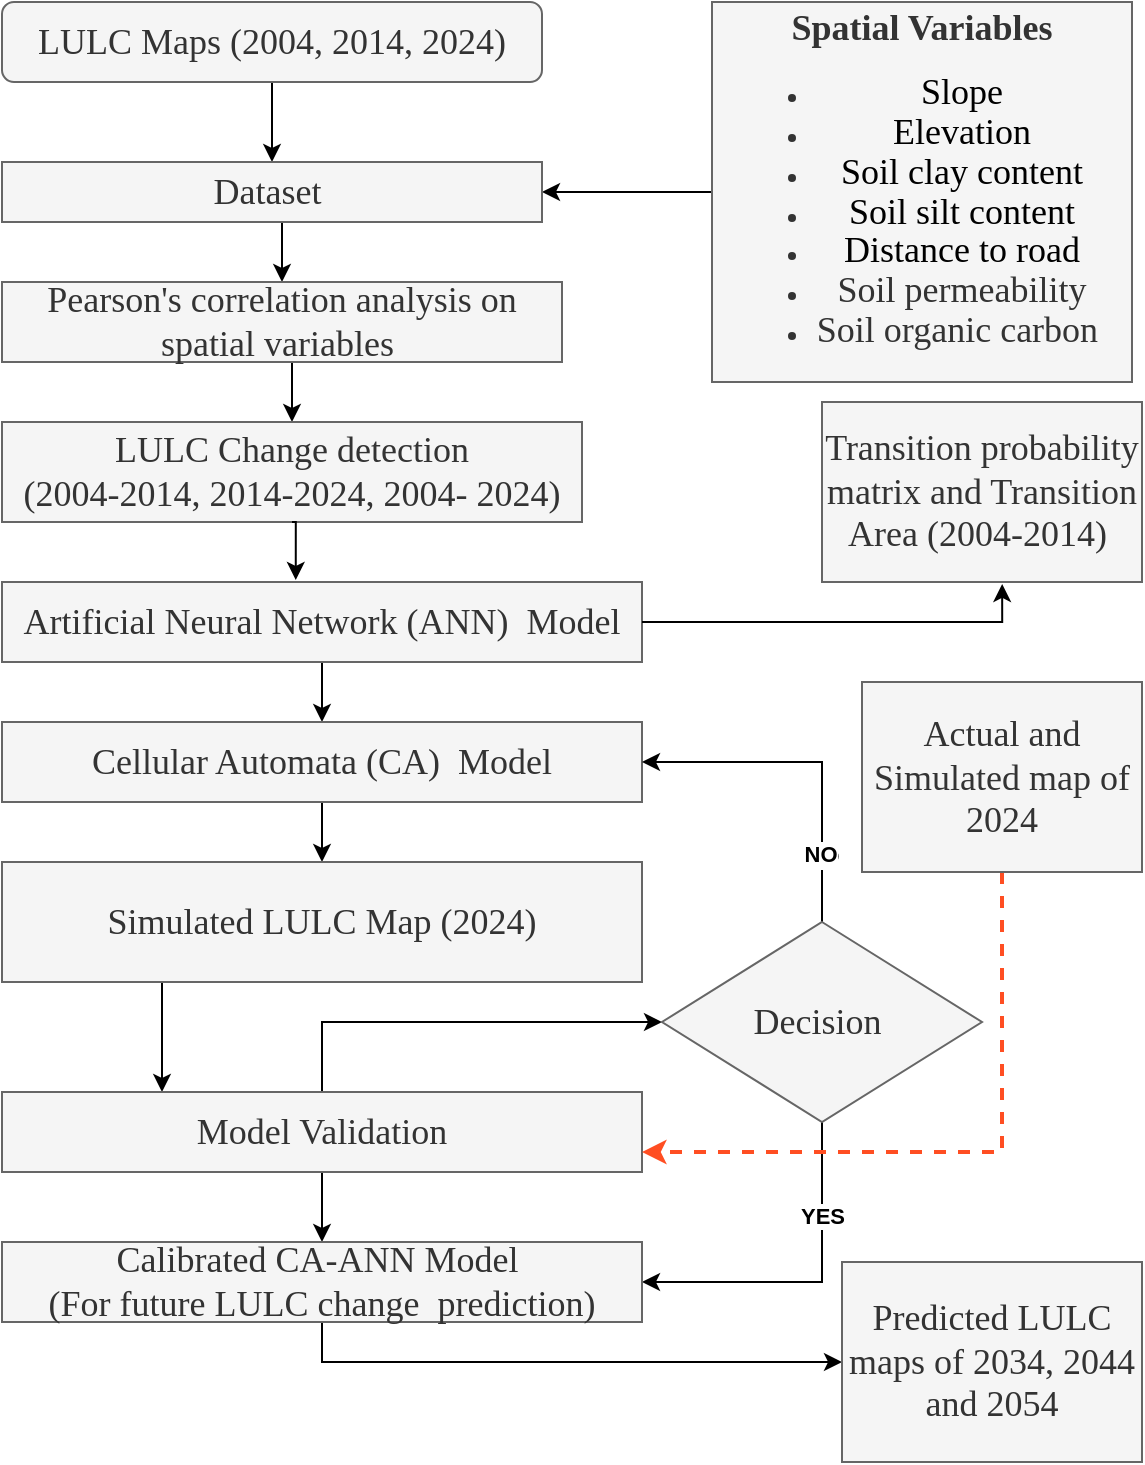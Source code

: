 <mxfile version="27.1.5">
  <diagram name="Page-1" id="OPk5kjBwi-IAKE08nCbM">
    <mxGraphModel dx="872" dy="439" grid="1" gridSize="10" guides="1" tooltips="1" connect="1" arrows="1" fold="1" page="1" pageScale="1" pageWidth="827" pageHeight="1169" math="0" shadow="0">
      <root>
        <mxCell id="0" />
        <mxCell id="1" parent="0" />
        <mxCell id="sF47fYD3JDqUzg65mBdj-51" style="edgeStyle=orthogonalEdgeStyle;rounded=0;orthogonalLoop=1;jettySize=auto;html=1;exitX=0.5;exitY=1;exitDx=0;exitDy=0;" edge="1" parent="1" source="sF47fYD3JDqUzg65mBdj-2" target="sF47fYD3JDqUzg65mBdj-4">
          <mxGeometry relative="1" as="geometry" />
        </mxCell>
        <mxCell id="sF47fYD3JDqUzg65mBdj-2" value="&lt;font face=&quot;Times New Roman&quot; style=&quot;font-size: 18px;&quot;&gt;LULC Maps (2004, 2014, 2024)&lt;/font&gt;" style="rounded=1;whiteSpace=wrap;html=1;fillColor=#f5f5f5;fontColor=#333333;strokeColor=#666666;" vertex="1" parent="1">
          <mxGeometry x="120" y="40" width="270" height="40" as="geometry" />
        </mxCell>
        <mxCell id="sF47fYD3JDqUzg65mBdj-21" style="edgeStyle=orthogonalEdgeStyle;rounded=0;orthogonalLoop=1;jettySize=auto;html=1;exitX=0;exitY=0.5;exitDx=0;exitDy=0;entryX=1;entryY=0.5;entryDx=0;entryDy=0;" edge="1" parent="1" source="sF47fYD3JDqUzg65mBdj-3" target="sF47fYD3JDqUzg65mBdj-4">
          <mxGeometry relative="1" as="geometry" />
        </mxCell>
        <mxCell id="sF47fYD3JDqUzg65mBdj-3" value="&lt;div style=&quot;line-height: 110%;&quot;&gt;&lt;b&gt;&lt;font style=&quot;font-size: 18px; line-height: 110%;&quot; face=&quot;Times New Roman&quot;&gt;Spatial Variables&lt;/font&gt;&lt;/b&gt;&lt;div&gt;&lt;ul&gt;&lt;li&gt;&lt;span style=&quot;background-color: transparent; color: light-dark(rgb(0, 0, 0), rgb(255, 255, 255));&quot;&gt;&lt;font style=&quot;font-size: 18px; line-height: 110%;&quot; face=&quot;Times New Roman&quot;&gt;Slope&lt;/font&gt;&lt;/span&gt;&lt;/li&gt;&lt;li&gt;&lt;span style=&quot;background-color: transparent; color: light-dark(rgb(0, 0, 0), rgb(255, 255, 255));&quot;&gt;&lt;font style=&quot;font-size: 18px; line-height: 110%;&quot; face=&quot;Times New Roman&quot;&gt;Elevation&lt;/font&gt;&lt;/span&gt;&lt;/li&gt;&lt;li&gt;&lt;span style=&quot;background-color: transparent; color: light-dark(rgb(0, 0, 0), rgb(255, 255, 255));&quot;&gt;&lt;font style=&quot;font-size: 18px; line-height: 110%;&quot; face=&quot;Times New Roman&quot;&gt;Soil clay content&lt;/font&gt;&lt;/span&gt;&lt;/li&gt;&lt;li&gt;&lt;span style=&quot;background-color: transparent; color: light-dark(rgb(0, 0, 0), rgb(255, 255, 255));&quot;&gt;&lt;font style=&quot;font-size: 18px; line-height: 110%;&quot; face=&quot;Times New Roman&quot;&gt;Soil silt content&lt;/font&gt;&lt;/span&gt;&lt;/li&gt;&lt;li&gt;&lt;span style=&quot;background-color: transparent; color: light-dark(rgb(0, 0, 0), rgb(255, 255, 255));&quot;&gt;&lt;font style=&quot;font-size: 18px; line-height: 110%;&quot; face=&quot;Times New Roman&quot;&gt;Distance to road&lt;/font&gt;&lt;/span&gt;&lt;/li&gt;&lt;li&gt;&lt;font style=&quot;font-size: 18px; line-height: 110%;&quot; face=&quot;Times New Roman&quot;&gt;Soil permeability&lt;/font&gt;&lt;/li&gt;&lt;li&gt;&lt;font style=&quot;font-size: 18px; line-height: 110%;&quot; face=&quot;Times New Roman&quot;&gt;Soil organic carbon&amp;nbsp;&lt;/font&gt;&lt;/li&gt;&lt;/ul&gt;&lt;/div&gt;&lt;/div&gt;" style="rounded=0;whiteSpace=wrap;html=1;fillColor=#f5f5f5;fontColor=#333333;strokeColor=#666666;" vertex="1" parent="1">
          <mxGeometry x="475" y="40" width="210" height="190" as="geometry" />
        </mxCell>
        <mxCell id="sF47fYD3JDqUzg65mBdj-22" style="edgeStyle=orthogonalEdgeStyle;rounded=0;orthogonalLoop=1;jettySize=auto;html=1;exitX=0.5;exitY=1;exitDx=0;exitDy=0;entryX=0.5;entryY=0;entryDx=0;entryDy=0;" edge="1" parent="1" source="sF47fYD3JDqUzg65mBdj-4" target="sF47fYD3JDqUzg65mBdj-5">
          <mxGeometry relative="1" as="geometry" />
        </mxCell>
        <mxCell id="sF47fYD3JDqUzg65mBdj-4" value="&lt;font face=&quot;Times New Roman&quot; style=&quot;font-size: 18px;&quot;&gt;Dataset&amp;nbsp;&lt;/font&gt;" style="rounded=0;whiteSpace=wrap;html=1;fillColor=#f5f5f5;fontColor=#333333;strokeColor=#666666;" vertex="1" parent="1">
          <mxGeometry x="120" y="120" width="270" height="30" as="geometry" />
        </mxCell>
        <mxCell id="sF47fYD3JDqUzg65mBdj-23" style="edgeStyle=orthogonalEdgeStyle;rounded=0;orthogonalLoop=1;jettySize=auto;html=1;exitX=0.5;exitY=1;exitDx=0;exitDy=0;entryX=0.5;entryY=0;entryDx=0;entryDy=0;" edge="1" parent="1" source="sF47fYD3JDqUzg65mBdj-5" target="sF47fYD3JDqUzg65mBdj-6">
          <mxGeometry relative="1" as="geometry" />
        </mxCell>
        <mxCell id="sF47fYD3JDqUzg65mBdj-5" value="&lt;font style=&quot;font-size: 18px;&quot; face=&quot;Times New Roman&quot;&gt;Pearson&#39;s correlation analysis on spatial variables&amp;nbsp;&lt;/font&gt;" style="rounded=0;whiteSpace=wrap;html=1;fillColor=#f5f5f5;fontColor=#333333;strokeColor=#666666;" vertex="1" parent="1">
          <mxGeometry x="120" y="180" width="280" height="40" as="geometry" />
        </mxCell>
        <mxCell id="sF47fYD3JDqUzg65mBdj-6" value="&lt;font face=&quot;Times New Roman&quot; style=&quot;font-size: 18px; font-weight: normal;&quot;&gt;LULC Change detection&lt;br&gt;(2004-2014, 2014-2024, 2004- 2024)&lt;/font&gt;" style="rounded=0;whiteSpace=wrap;html=1;fontStyle=1;fillColor=#f5f5f5;fontColor=#333333;strokeColor=#666666;" vertex="1" parent="1">
          <mxGeometry x="120" y="250" width="290" height="50" as="geometry" />
        </mxCell>
        <mxCell id="sF47fYD3JDqUzg65mBdj-26" style="edgeStyle=orthogonalEdgeStyle;rounded=0;orthogonalLoop=1;jettySize=auto;html=1;exitX=0.5;exitY=1;exitDx=0;exitDy=0;entryX=0.5;entryY=0;entryDx=0;entryDy=0;" edge="1" parent="1" source="sF47fYD3JDqUzg65mBdj-8" target="sF47fYD3JDqUzg65mBdj-10">
          <mxGeometry relative="1" as="geometry" />
        </mxCell>
        <mxCell id="sF47fYD3JDqUzg65mBdj-8" value="&lt;font style=&quot;font-size: 18px; font-weight: normal;&quot; face=&quot;Times New Roman&quot;&gt;Artificial Neural Network (ANN)&amp;nbsp; Model&lt;/font&gt;" style="rounded=0;whiteSpace=wrap;html=1;fontStyle=1;fillColor=#f5f5f5;fontColor=#333333;strokeColor=#666666;" vertex="1" parent="1">
          <mxGeometry x="120" y="330" width="320" height="40" as="geometry" />
        </mxCell>
        <mxCell id="sF47fYD3JDqUzg65mBdj-9" value="&lt;font face=&quot;Times New Roman&quot; style=&quot;font-size: 18px; font-weight: normal;&quot;&gt;Transition probability matrix and Transition Area (2004-2014)&amp;nbsp;&lt;/font&gt;" style="rounded=0;whiteSpace=wrap;html=1;fontStyle=1;fillColor=#f5f5f5;fontColor=#333333;strokeColor=#666666;" vertex="1" parent="1">
          <mxGeometry x="530" y="240" width="160" height="90" as="geometry" />
        </mxCell>
        <mxCell id="sF47fYD3JDqUzg65mBdj-27" style="edgeStyle=orthogonalEdgeStyle;rounded=0;orthogonalLoop=1;jettySize=auto;html=1;exitX=0.5;exitY=1;exitDx=0;exitDy=0;entryX=0.5;entryY=0;entryDx=0;entryDy=0;" edge="1" parent="1" source="sF47fYD3JDqUzg65mBdj-10" target="sF47fYD3JDqUzg65mBdj-13">
          <mxGeometry relative="1" as="geometry" />
        </mxCell>
        <mxCell id="sF47fYD3JDqUzg65mBdj-10" value="&lt;font face=&quot;Times New Roman&quot; style=&quot;font-size: 18px; font-weight: normal;&quot;&gt;Cellular Automata (CA)&amp;nbsp; Model&lt;/font&gt;" style="rounded=0;whiteSpace=wrap;html=1;fontStyle=1;fillColor=#f5f5f5;fontColor=#333333;strokeColor=#666666;" vertex="1" parent="1">
          <mxGeometry x="120" y="400" width="320" height="40" as="geometry" />
        </mxCell>
        <mxCell id="sF47fYD3JDqUzg65mBdj-37" style="edgeStyle=orthogonalEdgeStyle;rounded=0;orthogonalLoop=1;jettySize=auto;html=1;exitX=0.25;exitY=1;exitDx=0;exitDy=0;entryX=0.25;entryY=0;entryDx=0;entryDy=0;" edge="1" parent="1" source="sF47fYD3JDqUzg65mBdj-13" target="sF47fYD3JDqUzg65mBdj-14">
          <mxGeometry relative="1" as="geometry" />
        </mxCell>
        <mxCell id="sF47fYD3JDqUzg65mBdj-13" value="&lt;font face=&quot;Times New Roman&quot; style=&quot;font-size: 18px; font-weight: normal;&quot;&gt;Simulated LULC Map (2024)&lt;/font&gt;" style="rounded=0;whiteSpace=wrap;html=1;fontStyle=1;fillColor=#f5f5f5;fontColor=#333333;strokeColor=#666666;" vertex="1" parent="1">
          <mxGeometry x="120" y="470" width="320" height="60" as="geometry" />
        </mxCell>
        <mxCell id="sF47fYD3JDqUzg65mBdj-32" style="edgeStyle=orthogonalEdgeStyle;rounded=0;orthogonalLoop=1;jettySize=auto;html=1;exitX=0.5;exitY=0;exitDx=0;exitDy=0;entryX=0;entryY=0.5;entryDx=0;entryDy=0;" edge="1" parent="1" source="sF47fYD3JDqUzg65mBdj-14" target="sF47fYD3JDqUzg65mBdj-15">
          <mxGeometry relative="1" as="geometry" />
        </mxCell>
        <mxCell id="sF47fYD3JDqUzg65mBdj-46" style="edgeStyle=orthogonalEdgeStyle;rounded=0;orthogonalLoop=1;jettySize=auto;html=1;exitX=0.5;exitY=1;exitDx=0;exitDy=0;entryX=0.5;entryY=0;entryDx=0;entryDy=0;" edge="1" parent="1" source="sF47fYD3JDqUzg65mBdj-14" target="sF47fYD3JDqUzg65mBdj-17">
          <mxGeometry relative="1" as="geometry" />
        </mxCell>
        <mxCell id="sF47fYD3JDqUzg65mBdj-14" value="&lt;span style=&quot;font-weight: normal;&quot;&gt;&lt;font face=&quot;Times New Roman&quot; style=&quot;font-size: 18px;&quot;&gt;Model Validation&lt;/font&gt;&lt;/span&gt;" style="rounded=0;whiteSpace=wrap;html=1;fontStyle=1;fillColor=#f5f5f5;fontColor=#333333;strokeColor=#666666;" vertex="1" parent="1">
          <mxGeometry x="120" y="585" width="320" height="40" as="geometry" />
        </mxCell>
        <mxCell id="sF47fYD3JDqUzg65mBdj-30" style="edgeStyle=orthogonalEdgeStyle;rounded=0;orthogonalLoop=1;jettySize=auto;html=1;exitX=0.5;exitY=0;exitDx=0;exitDy=0;entryX=1;entryY=0.5;entryDx=0;entryDy=0;" edge="1" parent="1" source="sF47fYD3JDqUzg65mBdj-15" target="sF47fYD3JDqUzg65mBdj-10">
          <mxGeometry relative="1" as="geometry" />
        </mxCell>
        <mxCell id="sF47fYD3JDqUzg65mBdj-42" value="NO" style="edgeLabel;html=1;align=center;verticalAlign=middle;resizable=0;points=[];" vertex="1" connectable="0" parent="sF47fYD3JDqUzg65mBdj-30">
          <mxGeometry x="-0.61" relative="1" as="geometry">
            <mxPoint as="offset" />
          </mxGeometry>
        </mxCell>
        <mxCell id="sF47fYD3JDqUzg65mBdj-45" value="&lt;b&gt;NO&lt;/b&gt;" style="edgeLabel;html=1;align=center;verticalAlign=middle;resizable=0;points=[];" vertex="1" connectable="0" parent="sF47fYD3JDqUzg65mBdj-30">
          <mxGeometry x="-0.6" y="1" relative="1" as="geometry">
            <mxPoint as="offset" />
          </mxGeometry>
        </mxCell>
        <mxCell id="sF47fYD3JDqUzg65mBdj-36" style="edgeStyle=orthogonalEdgeStyle;rounded=0;orthogonalLoop=1;jettySize=auto;html=1;exitX=0.5;exitY=1;exitDx=0;exitDy=0;entryX=1;entryY=0.5;entryDx=0;entryDy=0;" edge="1" parent="1" source="sF47fYD3JDqUzg65mBdj-15" target="sF47fYD3JDqUzg65mBdj-17">
          <mxGeometry relative="1" as="geometry" />
        </mxCell>
        <mxCell id="sF47fYD3JDqUzg65mBdj-41" value="&lt;b&gt;YES&lt;/b&gt;" style="edgeLabel;html=1;align=center;verticalAlign=middle;resizable=0;points=[];" vertex="1" connectable="0" parent="sF47fYD3JDqUzg65mBdj-36">
          <mxGeometry x="-0.733" y="1" relative="1" as="geometry">
            <mxPoint x="-1" y="24" as="offset" />
          </mxGeometry>
        </mxCell>
        <mxCell id="sF47fYD3JDqUzg65mBdj-15" value="&lt;font style=&quot;font-size: 18px;&quot; face=&quot;Times New Roman&quot;&gt;Decision&amp;nbsp;&lt;/font&gt;" style="rhombus;whiteSpace=wrap;html=1;fillColor=#f5f5f5;fontColor=#333333;strokeColor=#666666;" vertex="1" parent="1">
          <mxGeometry x="450" y="500" width="160" height="100" as="geometry" />
        </mxCell>
        <mxCell id="sF47fYD3JDqUzg65mBdj-35" style="edgeStyle=orthogonalEdgeStyle;rounded=0;orthogonalLoop=1;jettySize=auto;html=1;exitX=0.5;exitY=1;exitDx=0;exitDy=0;entryX=1;entryY=0.75;entryDx=0;entryDy=0;dashed=1;strokeColor=#FF4E22;strokeWidth=2;" edge="1" parent="1" source="sF47fYD3JDqUzg65mBdj-16" target="sF47fYD3JDqUzg65mBdj-14">
          <mxGeometry relative="1" as="geometry" />
        </mxCell>
        <mxCell id="sF47fYD3JDqUzg65mBdj-16" value="&lt;span style=&quot;font-weight: normal;&quot;&gt;&lt;font face=&quot;Times New Roman&quot; style=&quot;font-size: 18px;&quot;&gt;Actual and Simulated map of 2024&lt;/font&gt;&lt;/span&gt;" style="rounded=0;whiteSpace=wrap;html=1;fontStyle=1;fillColor=#f5f5f5;fontColor=#333333;strokeColor=#666666;" vertex="1" parent="1">
          <mxGeometry x="550" y="380" width="140" height="95" as="geometry" />
        </mxCell>
        <mxCell id="sF47fYD3JDqUzg65mBdj-38" style="edgeStyle=orthogonalEdgeStyle;rounded=0;orthogonalLoop=1;jettySize=auto;html=1;exitX=0.5;exitY=1;exitDx=0;exitDy=0;entryX=0;entryY=0.5;entryDx=0;entryDy=0;" edge="1" parent="1" source="sF47fYD3JDqUzg65mBdj-17" target="sF47fYD3JDqUzg65mBdj-18">
          <mxGeometry relative="1" as="geometry" />
        </mxCell>
        <mxCell id="sF47fYD3JDqUzg65mBdj-17" value="&lt;font face=&quot;Times New Roman&quot; style=&quot;font-size: 18px; font-weight: normal;&quot;&gt;Calibrated CA-ANN Model&amp;nbsp;&lt;br&gt;(For future LULC change&amp;nbsp; prediction)&lt;/font&gt;" style="rounded=0;whiteSpace=wrap;html=1;fontStyle=1;fillColor=#f5f5f5;fontColor=#333333;strokeColor=#666666;" vertex="1" parent="1">
          <mxGeometry x="120" y="660" width="320" height="40" as="geometry" />
        </mxCell>
        <mxCell id="sF47fYD3JDqUzg65mBdj-18" value="&lt;font face=&quot;Times New Roman&quot; style=&quot;font-size: 18px; font-weight: normal;&quot;&gt;Predicted LULC maps of 2034, 2044 and 2054&lt;/font&gt;" style="rounded=0;whiteSpace=wrap;html=1;fontStyle=1;fillColor=#f5f5f5;fontColor=#333333;strokeColor=#666666;" vertex="1" parent="1">
          <mxGeometry x="540" y="670" width="150" height="100" as="geometry" />
        </mxCell>
        <mxCell id="sF47fYD3JDqUzg65mBdj-24" style="edgeStyle=orthogonalEdgeStyle;rounded=0;orthogonalLoop=1;jettySize=auto;html=1;exitX=0.5;exitY=1;exitDx=0;exitDy=0;entryX=0.459;entryY=-0.025;entryDx=0;entryDy=0;entryPerimeter=0;" edge="1" parent="1" source="sF47fYD3JDqUzg65mBdj-6" target="sF47fYD3JDqUzg65mBdj-8">
          <mxGeometry relative="1" as="geometry" />
        </mxCell>
        <mxCell id="sF47fYD3JDqUzg65mBdj-25" style="edgeStyle=orthogonalEdgeStyle;rounded=0;orthogonalLoop=1;jettySize=auto;html=1;exitX=1;exitY=0.5;exitDx=0;exitDy=0;entryX=0.563;entryY=1.011;entryDx=0;entryDy=0;entryPerimeter=0;" edge="1" parent="1" source="sF47fYD3JDqUzg65mBdj-8" target="sF47fYD3JDqUzg65mBdj-9">
          <mxGeometry relative="1" as="geometry" />
        </mxCell>
      </root>
    </mxGraphModel>
  </diagram>
</mxfile>
